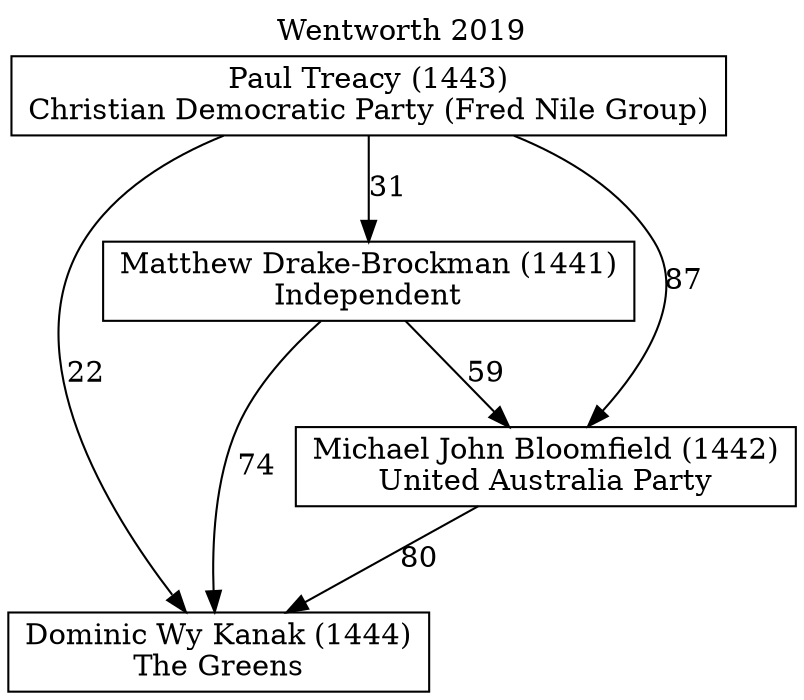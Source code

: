 // House preference flow
digraph "Dominic Wy Kanak (1444)_Wentworth_2019" {
	graph [label="Wentworth 2019" labelloc=t mclimit=10]
	node [shape=box]
	"Dominic Wy Kanak (1444)" [label="Dominic Wy Kanak (1444)
The Greens"]
	"Matthew Drake-Brockman (1441)" [label="Matthew Drake-Brockman (1441)
Independent"]
	"Michael John Bloomfield (1442)" [label="Michael John Bloomfield (1442)
United Australia Party"]
	"Paul Treacy (1443)" [label="Paul Treacy (1443)
Christian Democratic Party (Fred Nile Group)"]
	"Matthew Drake-Brockman (1441)" -> "Dominic Wy Kanak (1444)" [label=74]
	"Matthew Drake-Brockman (1441)" -> "Michael John Bloomfield (1442)" [label=59]
	"Michael John Bloomfield (1442)" -> "Dominic Wy Kanak (1444)" [label=80]
	"Paul Treacy (1443)" -> "Dominic Wy Kanak (1444)" [label=22]
	"Paul Treacy (1443)" -> "Matthew Drake-Brockman (1441)" [label=31]
	"Paul Treacy (1443)" -> "Michael John Bloomfield (1442)" [label=87]
}
